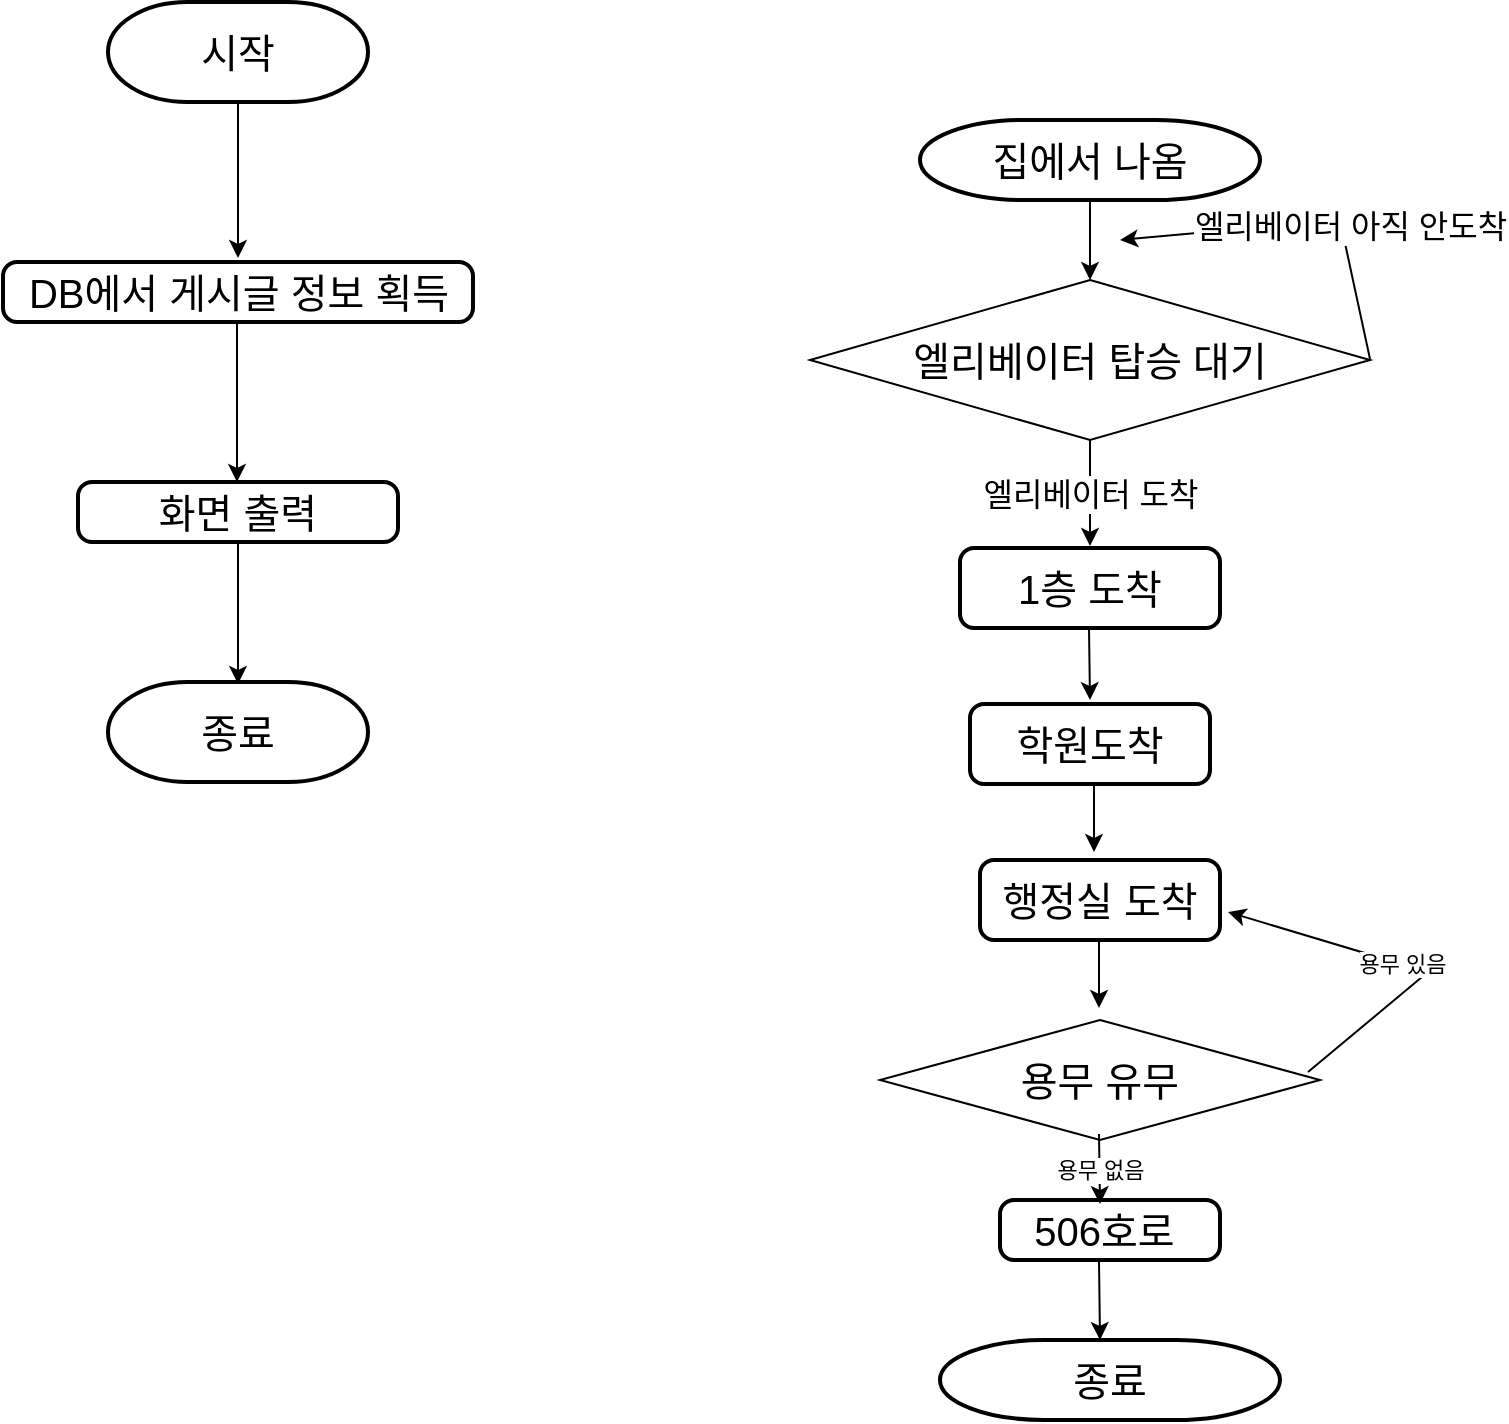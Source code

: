 <mxfile version="21.1.7" type="github">
  <diagram name="페이지-1" id="K38AMDydlP9vqRFa5Xmd">
    <mxGraphModel dx="1434" dy="790" grid="1" gridSize="10" guides="1" tooltips="1" connect="1" arrows="1" fold="1" page="1" pageScale="1" pageWidth="827" pageHeight="1169" math="0" shadow="0">
      <root>
        <mxCell id="0" />
        <mxCell id="1" parent="0" />
        <mxCell id="qMTFilJbAdwKX9CUsrXF-3" value="&lt;font style=&quot;font-size: 20px;&quot;&gt;시작&lt;/font&gt;" style="strokeWidth=2;html=1;shape=mxgraph.flowchart.terminator;whiteSpace=wrap;" vertex="1" parent="1">
          <mxGeometry x="64" y="11" width="130" height="50" as="geometry" />
        </mxCell>
        <mxCell id="qMTFilJbAdwKX9CUsrXF-5" value="&lt;font style=&quot;font-size: 20px;&quot;&gt;DB에서 게시글 정보 획득&lt;/font&gt;" style="rounded=1;whiteSpace=wrap;html=1;absoluteArcSize=1;arcSize=14;strokeWidth=2;" vertex="1" parent="1">
          <mxGeometry x="11.5" y="141" width="235" height="30" as="geometry" />
        </mxCell>
        <mxCell id="qMTFilJbAdwKX9CUsrXF-6" value="" style="endArrow=classic;html=1;rounded=0;exitX=0.5;exitY=1;exitDx=0;exitDy=0;exitPerimeter=0;" edge="1" parent="1" source="qMTFilJbAdwKX9CUsrXF-3">
          <mxGeometry width="50" height="50" relative="1" as="geometry">
            <mxPoint x="128.5" y="79" as="sourcePoint" />
            <mxPoint x="129" y="139" as="targetPoint" />
          </mxGeometry>
        </mxCell>
        <mxCell id="qMTFilJbAdwKX9CUsrXF-8" value="" style="endArrow=classic;html=1;rounded=0;" edge="1" parent="1">
          <mxGeometry width="50" height="50" relative="1" as="geometry">
            <mxPoint x="128.5" y="171" as="sourcePoint" />
            <mxPoint x="128.5" y="251" as="targetPoint" />
            <Array as="points">
              <mxPoint x="128.5" y="171" />
            </Array>
          </mxGeometry>
        </mxCell>
        <mxCell id="qMTFilJbAdwKX9CUsrXF-9" value="&lt;font style=&quot;font-size: 20px;&quot;&gt;화면 출력&lt;/font&gt;" style="rounded=1;whiteSpace=wrap;html=1;absoluteArcSize=1;arcSize=14;strokeWidth=2;" vertex="1" parent="1">
          <mxGeometry x="49" y="251" width="160" height="30" as="geometry" />
        </mxCell>
        <mxCell id="qMTFilJbAdwKX9CUsrXF-10" value="&lt;font style=&quot;font-size: 20px;&quot;&gt;종료&lt;/font&gt;" style="strokeWidth=2;html=1;shape=mxgraph.flowchart.terminator;whiteSpace=wrap;" vertex="1" parent="1">
          <mxGeometry x="64" y="351" width="130" height="50" as="geometry" />
        </mxCell>
        <mxCell id="qMTFilJbAdwKX9CUsrXF-11" value="" style="endArrow=classic;html=1;rounded=0;entryX=0.423;entryY=1;entryDx=0;entryDy=0;entryPerimeter=0;" edge="1" parent="1">
          <mxGeometry width="50" height="50" relative="1" as="geometry">
            <mxPoint x="129" y="282" as="sourcePoint" />
            <mxPoint x="128.99" y="352" as="targetPoint" />
            <Array as="points">
              <mxPoint x="129" y="352" />
            </Array>
          </mxGeometry>
        </mxCell>
        <mxCell id="qMTFilJbAdwKX9CUsrXF-12" value="1층 도착" style="rounded=1;whiteSpace=wrap;html=1;absoluteArcSize=1;arcSize=14;strokeWidth=2;fontSize=20;" vertex="1" parent="1">
          <mxGeometry x="490" y="284" width="130" height="40" as="geometry" />
        </mxCell>
        <mxCell id="qMTFilJbAdwKX9CUsrXF-13" value="&lt;font style=&quot;font-size: 20px;&quot;&gt;집에서 &lt;font style=&quot;font-size: 20px;&quot;&gt;나옴&lt;/font&gt;&lt;/font&gt;" style="strokeWidth=2;html=1;shape=mxgraph.flowchart.terminator;whiteSpace=wrap;fontSize=20;" vertex="1" parent="1">
          <mxGeometry x="470" y="70" width="170" height="40" as="geometry" />
        </mxCell>
        <mxCell id="qMTFilJbAdwKX9CUsrXF-14" value="엘리베이터 탑승 대기" style="rhombus;whiteSpace=wrap;html=1;fontSize=20;" vertex="1" parent="1">
          <mxGeometry x="415" y="150" width="280" height="80" as="geometry" />
        </mxCell>
        <mxCell id="qMTFilJbAdwKX9CUsrXF-15" value="" style="endArrow=classic;html=1;rounded=0;fontSize=20;" edge="1" parent="1">
          <mxGeometry width="50" height="50" relative="1" as="geometry">
            <mxPoint x="555" y="111" as="sourcePoint" />
            <mxPoint x="555" y="150" as="targetPoint" />
          </mxGeometry>
        </mxCell>
        <mxCell id="qMTFilJbAdwKX9CUsrXF-17" value="" style="endArrow=classic;html=1;rounded=0;exitX=0.5;exitY=1;exitDx=0;exitDy=0;fontSize=20;" edge="1" parent="1" source="qMTFilJbAdwKX9CUsrXF-14">
          <mxGeometry relative="1" as="geometry">
            <mxPoint x="555" y="223" as="sourcePoint" />
            <mxPoint x="555" y="283" as="targetPoint" />
          </mxGeometry>
        </mxCell>
        <mxCell id="qMTFilJbAdwKX9CUsrXF-18" value="엘리베이터 도착" style="edgeLabel;resizable=0;html=1;align=center;verticalAlign=middle;fontSize=16;" connectable="0" vertex="1" parent="qMTFilJbAdwKX9CUsrXF-17">
          <mxGeometry relative="1" as="geometry" />
        </mxCell>
        <mxCell id="qMTFilJbAdwKX9CUsrXF-19" value="" style="endArrow=classic;html=1;rounded=0;" edge="1" parent="1">
          <mxGeometry relative="1" as="geometry">
            <mxPoint x="695" y="189.5" as="sourcePoint" />
            <mxPoint x="570" y="130" as="targetPoint" />
            <Array as="points">
              <mxPoint x="680" y="120" />
            </Array>
          </mxGeometry>
        </mxCell>
        <mxCell id="qMTFilJbAdwKX9CUsrXF-20" value="엘리베이터 아직 안도착&lt;br style=&quot;font-size: 16px;&quot;&gt;" style="edgeLabel;resizable=0;html=1;align=center;verticalAlign=middle;fontSize=16;" connectable="0" vertex="1" parent="qMTFilJbAdwKX9CUsrXF-19">
          <mxGeometry relative="1" as="geometry">
            <mxPoint x="25" y="1" as="offset" />
          </mxGeometry>
        </mxCell>
        <mxCell id="qMTFilJbAdwKX9CUsrXF-21" value="" style="endArrow=classic;html=1;rounded=0;" edge="1" parent="1">
          <mxGeometry width="50" height="50" relative="1" as="geometry">
            <mxPoint x="554.5" y="324" as="sourcePoint" />
            <mxPoint x="555" y="360" as="targetPoint" />
          </mxGeometry>
        </mxCell>
        <mxCell id="qMTFilJbAdwKX9CUsrXF-22" value="학원도착" style="rounded=1;whiteSpace=wrap;html=1;absoluteArcSize=1;arcSize=14;strokeWidth=2;fontSize=20;" vertex="1" parent="1">
          <mxGeometry x="495" y="362" width="120" height="40" as="geometry" />
        </mxCell>
        <mxCell id="qMTFilJbAdwKX9CUsrXF-23" value="&lt;font style=&quot;font-size: 20px;&quot;&gt;용무 유무&lt;/font&gt;" style="rhombus;whiteSpace=wrap;html=1;" vertex="1" parent="1">
          <mxGeometry x="450" y="520" width="220" height="60" as="geometry" />
        </mxCell>
        <mxCell id="qMTFilJbAdwKX9CUsrXF-24" value="" style="endArrow=classic;html=1;rounded=0;fontSize=20;" edge="1" parent="1">
          <mxGeometry width="50" height="50" relative="1" as="geometry">
            <mxPoint x="557" y="402" as="sourcePoint" />
            <mxPoint x="557" y="436" as="targetPoint" />
          </mxGeometry>
        </mxCell>
        <mxCell id="qMTFilJbAdwKX9CUsrXF-25" value="행정실 도착" style="rounded=1;whiteSpace=wrap;html=1;absoluteArcSize=1;arcSize=14;strokeWidth=2;fontSize=20;" vertex="1" parent="1">
          <mxGeometry x="500" y="440" width="120" height="40" as="geometry" />
        </mxCell>
        <mxCell id="qMTFilJbAdwKX9CUsrXF-26" value="" style="endArrow=classic;html=1;rounded=0;fontSize=20;" edge="1" parent="1">
          <mxGeometry width="50" height="50" relative="1" as="geometry">
            <mxPoint x="559.5" y="480" as="sourcePoint" />
            <mxPoint x="559.5" y="514" as="targetPoint" />
          </mxGeometry>
        </mxCell>
        <mxCell id="qMTFilJbAdwKX9CUsrXF-27" value="" style="endArrow=classic;html=1;rounded=0;" edge="1" parent="1">
          <mxGeometry relative="1" as="geometry">
            <mxPoint x="664" y="546" as="sourcePoint" />
            <mxPoint x="624" y="466" as="targetPoint" />
            <Array as="points">
              <mxPoint x="724" y="496" />
            </Array>
          </mxGeometry>
        </mxCell>
        <mxCell id="qMTFilJbAdwKX9CUsrXF-28" value="용무 있음" style="edgeLabel;resizable=0;html=1;align=center;verticalAlign=middle;" connectable="0" vertex="1" parent="qMTFilJbAdwKX9CUsrXF-27">
          <mxGeometry relative="1" as="geometry" />
        </mxCell>
        <mxCell id="qMTFilJbAdwKX9CUsrXF-30" value="506호로&amp;nbsp;" style="rounded=1;whiteSpace=wrap;html=1;absoluteArcSize=1;arcSize=14;strokeWidth=2;fontSize=20;" vertex="1" parent="1">
          <mxGeometry x="510" y="610" width="110" height="30" as="geometry" />
        </mxCell>
        <mxCell id="qMTFilJbAdwKX9CUsrXF-31" value="" style="endArrow=classic;html=1;rounded=0;" edge="1" parent="1">
          <mxGeometry width="50" height="50" relative="1" as="geometry">
            <mxPoint x="559.5" y="640" as="sourcePoint" />
            <mxPoint x="560" y="680" as="targetPoint" />
          </mxGeometry>
        </mxCell>
        <mxCell id="qMTFilJbAdwKX9CUsrXF-32" value="종료" style="strokeWidth=2;html=1;shape=mxgraph.flowchart.terminator;whiteSpace=wrap;fontSize=20;" vertex="1" parent="1">
          <mxGeometry x="480" y="680" width="170" height="40" as="geometry" />
        </mxCell>
        <mxCell id="qMTFilJbAdwKX9CUsrXF-33" value="" style="endArrow=classic;html=1;rounded=0;" edge="1" parent="1">
          <mxGeometry relative="1" as="geometry">
            <mxPoint x="559.5" y="577" as="sourcePoint" />
            <mxPoint x="560" y="612" as="targetPoint" />
          </mxGeometry>
        </mxCell>
        <mxCell id="qMTFilJbAdwKX9CUsrXF-34" value="용무 없음" style="edgeLabel;resizable=0;html=1;align=center;verticalAlign=middle;" connectable="0" vertex="1" parent="qMTFilJbAdwKX9CUsrXF-33">
          <mxGeometry relative="1" as="geometry" />
        </mxCell>
      </root>
    </mxGraphModel>
  </diagram>
</mxfile>
